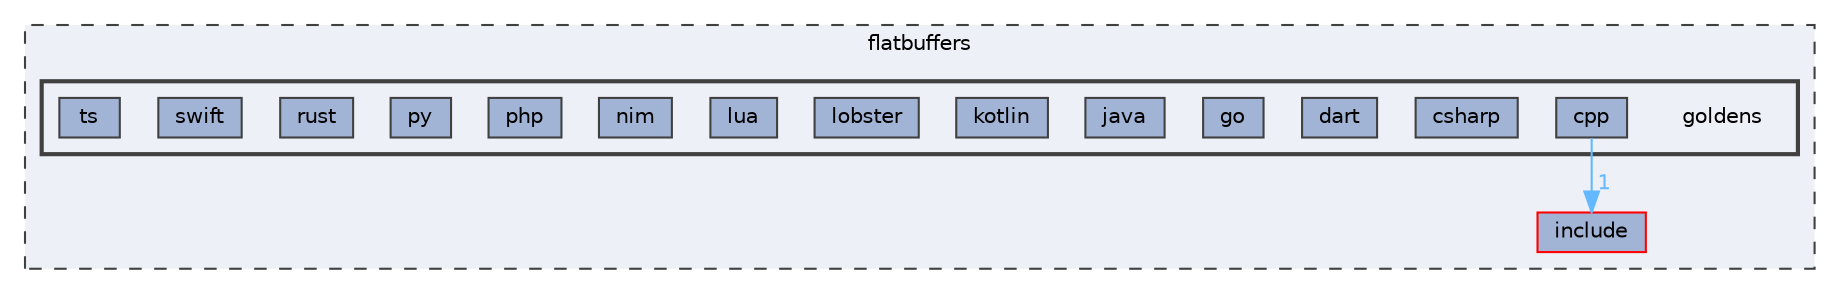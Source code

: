 digraph "flatbuffers/goldens"
{
 // LATEX_PDF_SIZE
  bgcolor="transparent";
  edge [fontname=Helvetica,fontsize=10,labelfontname=Helvetica,labelfontsize=10];
  node [fontname=Helvetica,fontsize=10,shape=box,height=0.2,width=0.4];
  compound=true
  subgraph clusterdir_aab3332a77760f74556dcb4aee61b405 {
    graph [ bgcolor="#edf0f7", pencolor="grey25", label="flatbuffers", fontname=Helvetica,fontsize=10 style="filled,dashed", URL="dir_aab3332a77760f74556dcb4aee61b405.html",tooltip=""]
  dir_1070400e4fc31576c7133789377210a4 [label="include", fillcolor="#a2b4d6", color="red", style="filled", URL="dir_1070400e4fc31576c7133789377210a4.html",tooltip=""];
  subgraph clusterdir_5f6317b9f664bc8c93949d780da8f012 {
    graph [ bgcolor="#edf0f7", pencolor="grey25", label="", fontname=Helvetica,fontsize=10 style="filled,bold", URL="dir_5f6317b9f664bc8c93949d780da8f012.html",tooltip=""]
    dir_5f6317b9f664bc8c93949d780da8f012 [shape=plaintext, label="goldens"];
  dir_9d4900d78692101c474058d67f2f32ea [label="cpp", fillcolor="#a2b4d6", color="grey25", style="filled", URL="dir_9d4900d78692101c474058d67f2f32ea.html",tooltip=""];
  dir_092a0af2b8f2690e118f58610cb04fb9 [label="csharp", fillcolor="#a2b4d6", color="grey25", style="filled", URL="dir_092a0af2b8f2690e118f58610cb04fb9.html",tooltip=""];
  dir_63b3498231a70d1c3ef5a73b70b629e5 [label="dart", fillcolor="#a2b4d6", color="grey25", style="filled", URL="dir_63b3498231a70d1c3ef5a73b70b629e5.html",tooltip=""];
  dir_cdbc0b92d0ccf7052039939b3311d1b0 [label="go", fillcolor="#a2b4d6", color="grey25", style="filled", URL="dir_cdbc0b92d0ccf7052039939b3311d1b0.html",tooltip=""];
  dir_aac4c3a94884455e38b8b0c739d8bde9 [label="java", fillcolor="#a2b4d6", color="grey25", style="filled", URL="dir_aac4c3a94884455e38b8b0c739d8bde9.html",tooltip=""];
  dir_94dadfd7320c58396a4048e46782a3e2 [label="kotlin", fillcolor="#a2b4d6", color="grey25", style="filled", URL="dir_94dadfd7320c58396a4048e46782a3e2.html",tooltip=""];
  dir_a8da388bca15a40eb269bdd3ca697fdd [label="lobster", fillcolor="#a2b4d6", color="grey25", style="filled", URL="dir_a8da388bca15a40eb269bdd3ca697fdd.html",tooltip=""];
  dir_ea338b259f99377812e2beccaa705704 [label="lua", fillcolor="#a2b4d6", color="grey25", style="filled", URL="dir_ea338b259f99377812e2beccaa705704.html",tooltip=""];
  dir_ed6bd74918cf8a4814f7f30b37f67717 [label="nim", fillcolor="#a2b4d6", color="grey25", style="filled", URL="dir_ed6bd74918cf8a4814f7f30b37f67717.html",tooltip=""];
  dir_455037875b0788ad2c8cf233f4714138 [label="php", fillcolor="#a2b4d6", color="grey25", style="filled", URL="dir_455037875b0788ad2c8cf233f4714138.html",tooltip=""];
  dir_60cc914f268769f766bed442c3dde559 [label="py", fillcolor="#a2b4d6", color="grey25", style="filled", URL="dir_60cc914f268769f766bed442c3dde559.html",tooltip=""];
  dir_5c688dd02a66d3ec06bf4ce27cdbbc3a [label="rust", fillcolor="#a2b4d6", color="grey25", style="filled", URL="dir_5c688dd02a66d3ec06bf4ce27cdbbc3a.html",tooltip=""];
  dir_2a44e3e4fd0a216df6bd66f36e736f7d [label="swift", fillcolor="#a2b4d6", color="grey25", style="filled", URL="dir_2a44e3e4fd0a216df6bd66f36e736f7d.html",tooltip=""];
  dir_4f14891998cc11b0d01bcdb8fb65d0d5 [label="ts", fillcolor="#a2b4d6", color="grey25", style="filled", URL="dir_4f14891998cc11b0d01bcdb8fb65d0d5.html",tooltip=""];
  }
  }
  dir_9d4900d78692101c474058d67f2f32ea->dir_1070400e4fc31576c7133789377210a4 [headlabel="1", labeldistance=1.5 headhref="dir_000034_000117.html" href="dir_000034_000117.html" color="steelblue1" fontcolor="steelblue1"];
}
